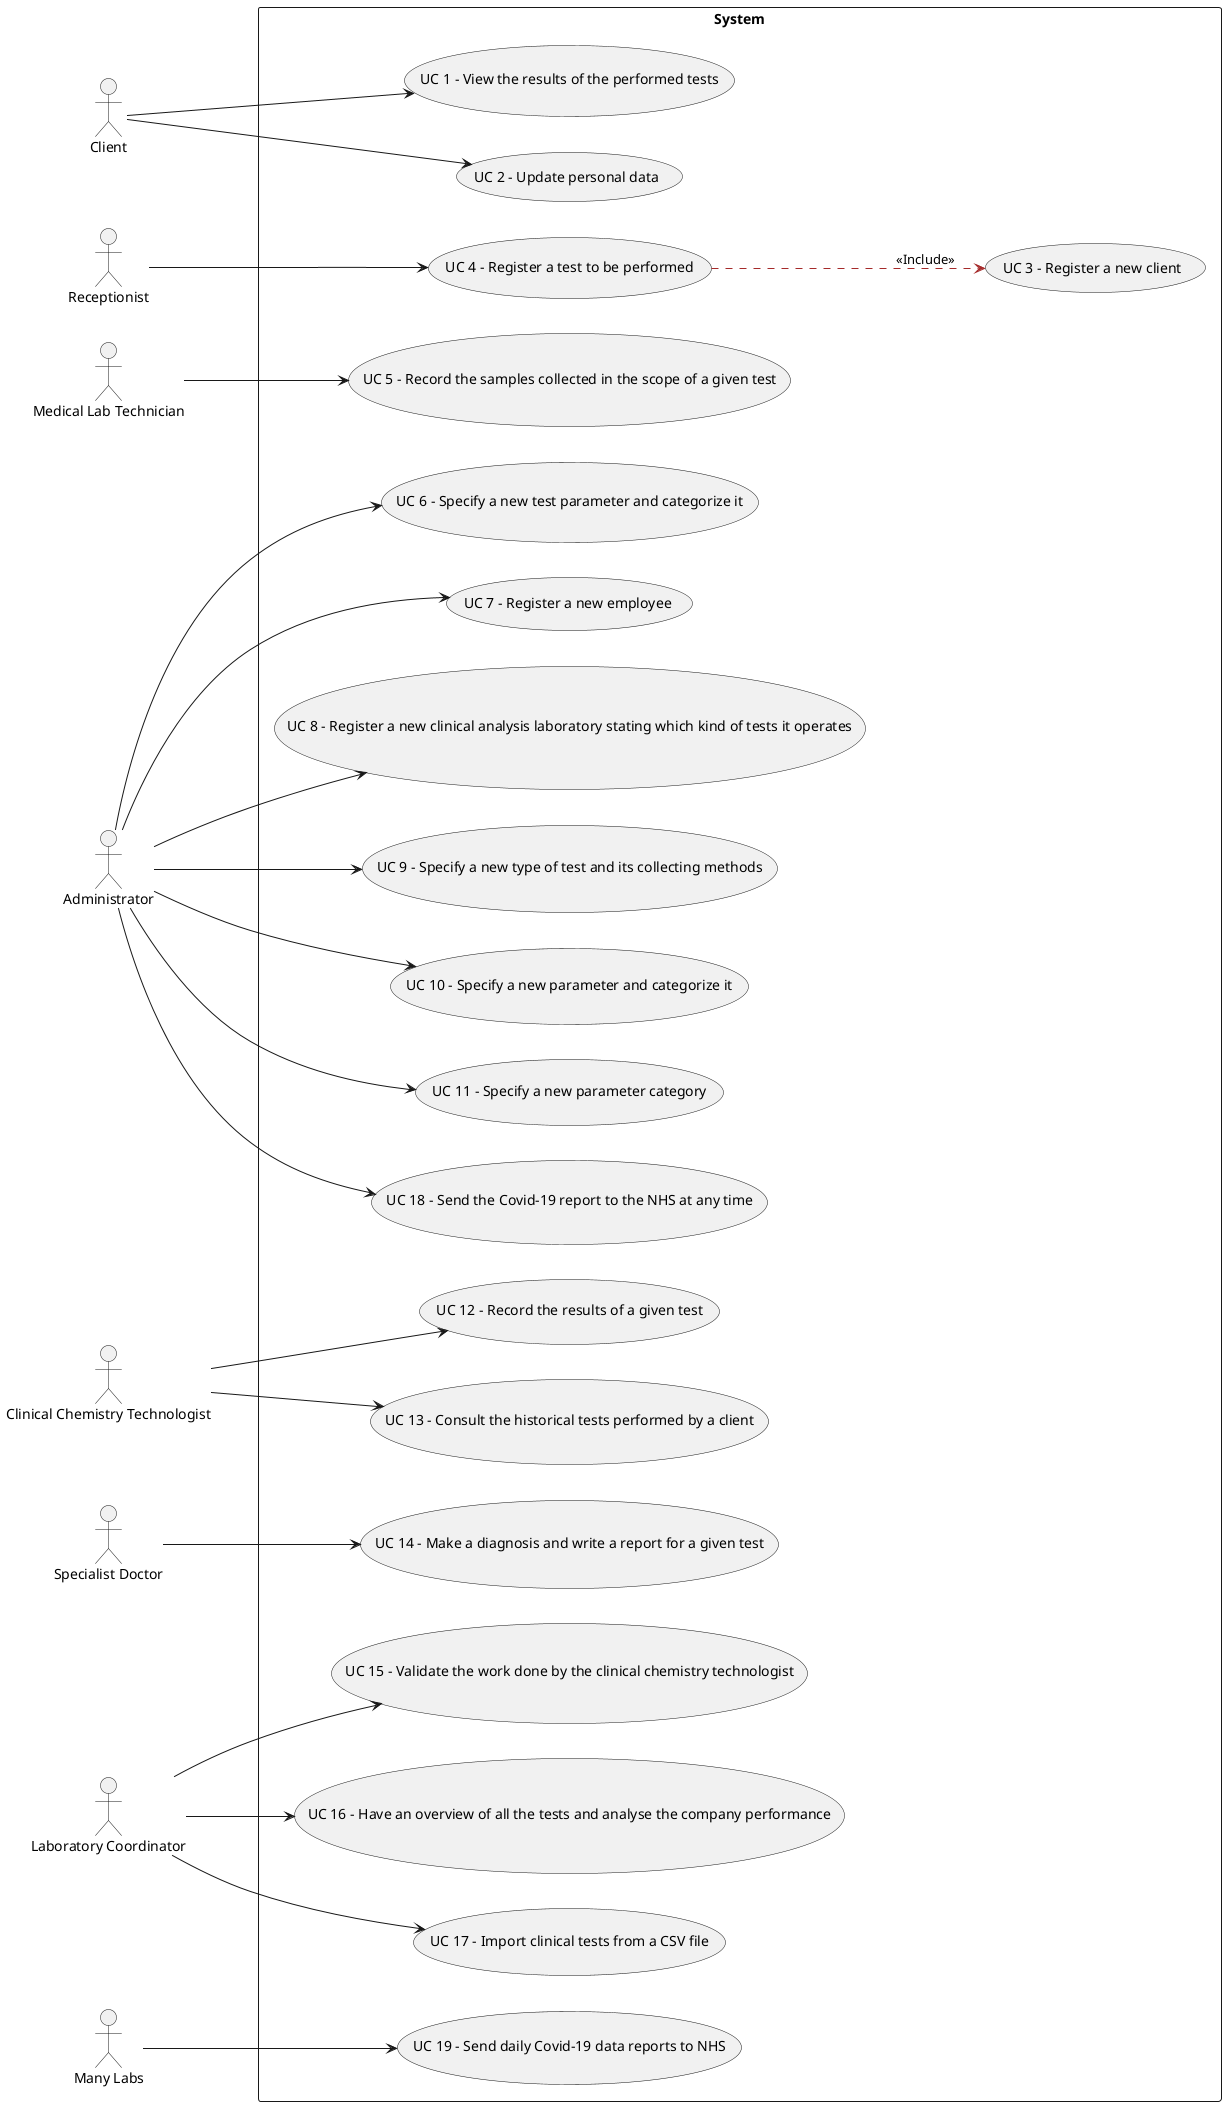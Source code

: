 @startuml

left to right direction
skinparam packageStyle rectangle
actor "Client" as CL
actor "Receptionist" as REC
actor "Medical Lab Technician" as MLT
actor Administrator
actor "Clinical Chemistry Technologist" as CCT
actor "Specialist Doctor" as SD
actor "Laboratory Coordinator" as LC
actor "Many Labs" as ML

rectangle System {
CL --> (UC 1 - View the results of the performed tests)
CL --> (UC 2 - Update personal data)
REC --> (UC 4 - Register a test to be performed)
(UC 4 - Register a test to be performed) --> (UC 3 - Register a new client) #brown;line.dashed;text:black : <<Include>>
MLT --> (UC 5 - Record the samples collected in the scope of a given test)
Administrator --> (UC 6 - Specify a new test parameter and categorize it)
Administrator --> (UC 7 - Register a new employee)
Administrator --> (UC 8 - Register a new clinical analysis laboratory stating which kind of tests it operates)
Administrator --> (UC 9 - Specify a new type of test and its collecting methods)
Administrator --> (UC 10 - Specify a new parameter and categorize it)
Administrator --> (UC 11 - Specify a new parameter category)
CCT --> (UC 12 - Record the results of a given test)
CCT --> (UC 13 - Consult the historical tests performed by a client)
SD --> (UC 14 - Make a diagnosis and write a report for a given test)
LC --> (UC 15 - Validate the work done by the clinical chemistry technologist)
LC --> (UC 16 - Have an overview of all the tests and analyse the company performance)
LC --> (UC 17 - Import clinical tests from a CSV file)
Administrator --> (UC 18 - Send the Covid-19 report to the NHS at any time)
ML --> (UC 19 - Send daily Covid-19 data reports to NHS)
}


@enduml